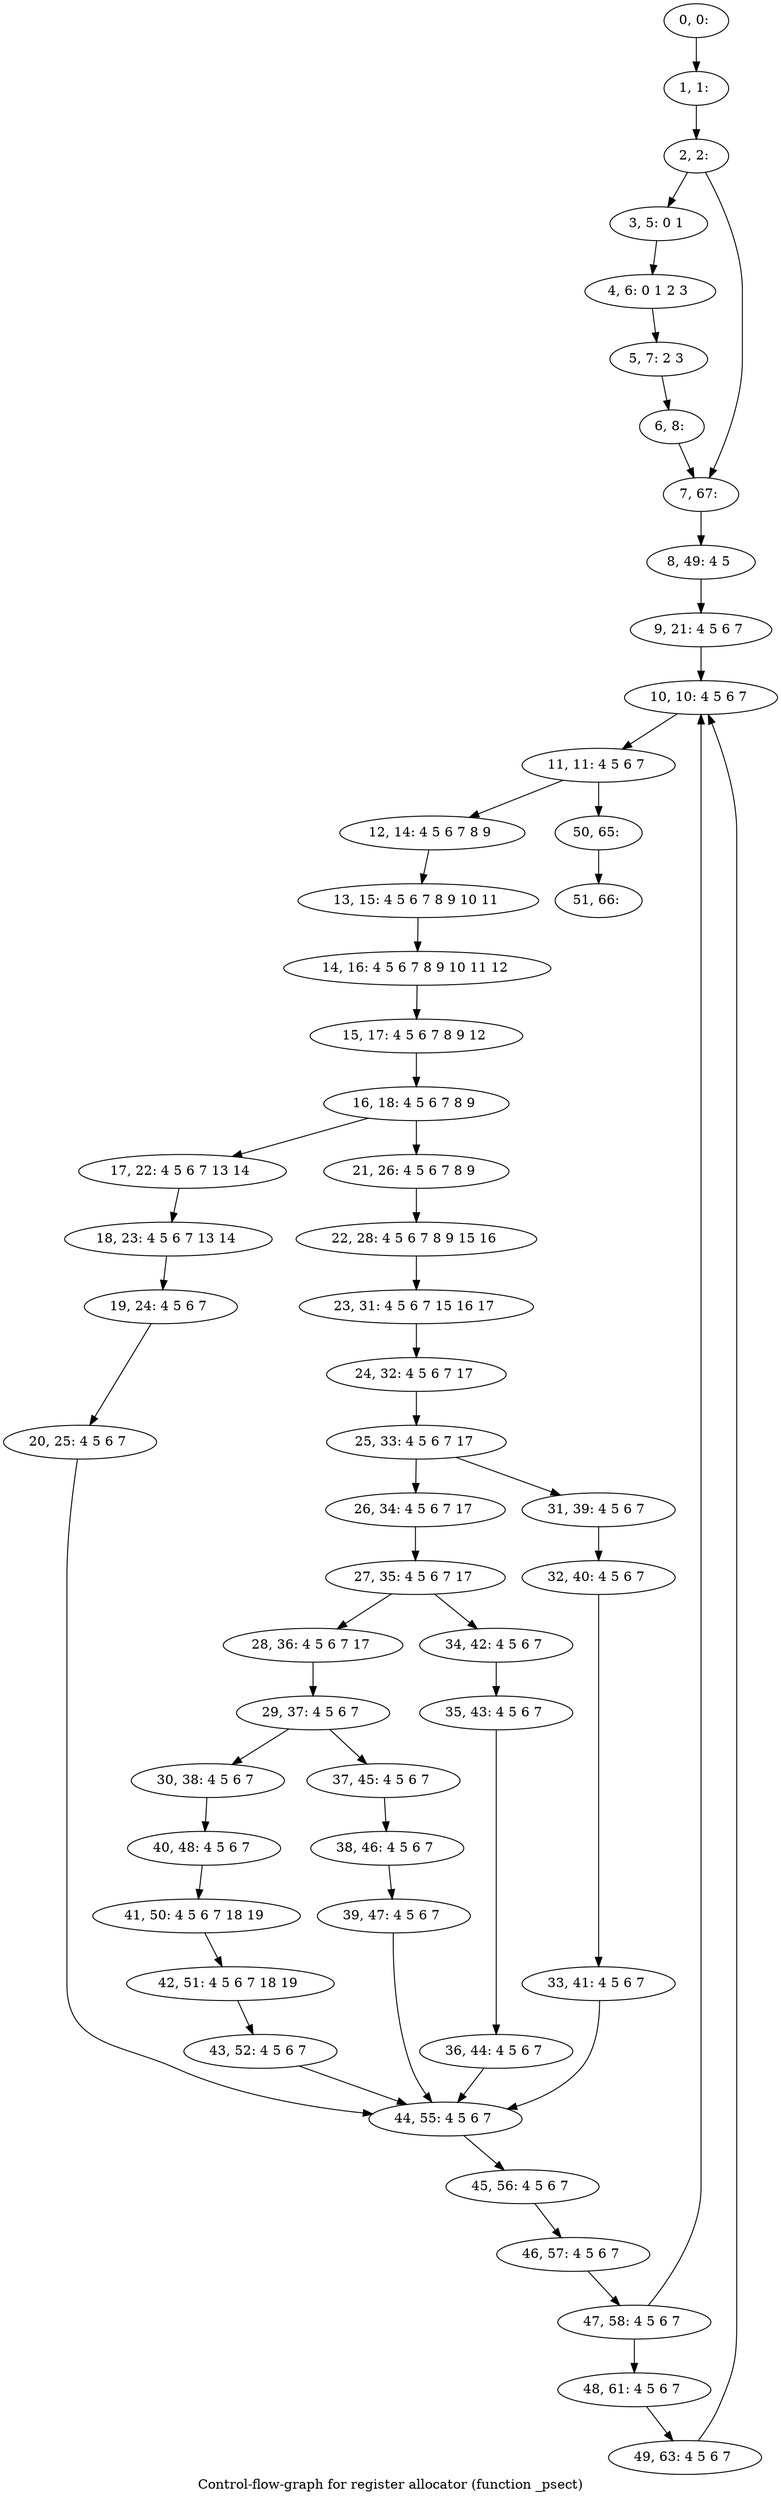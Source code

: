 digraph G {
graph [label="Control-flow-graph for register allocator (function _psect)"]
0[label="0, 0: "];
1[label="1, 1: "];
2[label="2, 2: "];
3[label="3, 5: 0 1 "];
4[label="4, 6: 0 1 2 3 "];
5[label="5, 7: 2 3 "];
6[label="6, 8: "];
7[label="7, 67: "];
8[label="8, 49: 4 5 "];
9[label="9, 21: 4 5 6 7 "];
10[label="10, 10: 4 5 6 7 "];
11[label="11, 11: 4 5 6 7 "];
12[label="12, 14: 4 5 6 7 8 9 "];
13[label="13, 15: 4 5 6 7 8 9 10 11 "];
14[label="14, 16: 4 5 6 7 8 9 10 11 12 "];
15[label="15, 17: 4 5 6 7 8 9 12 "];
16[label="16, 18: 4 5 6 7 8 9 "];
17[label="17, 22: 4 5 6 7 13 14 "];
18[label="18, 23: 4 5 6 7 13 14 "];
19[label="19, 24: 4 5 6 7 "];
20[label="20, 25: 4 5 6 7 "];
21[label="21, 26: 4 5 6 7 8 9 "];
22[label="22, 28: 4 5 6 7 8 9 15 16 "];
23[label="23, 31: 4 5 6 7 15 16 17 "];
24[label="24, 32: 4 5 6 7 17 "];
25[label="25, 33: 4 5 6 7 17 "];
26[label="26, 34: 4 5 6 7 17 "];
27[label="27, 35: 4 5 6 7 17 "];
28[label="28, 36: 4 5 6 7 17 "];
29[label="29, 37: 4 5 6 7 "];
30[label="30, 38: 4 5 6 7 "];
31[label="31, 39: 4 5 6 7 "];
32[label="32, 40: 4 5 6 7 "];
33[label="33, 41: 4 5 6 7 "];
34[label="34, 42: 4 5 6 7 "];
35[label="35, 43: 4 5 6 7 "];
36[label="36, 44: 4 5 6 7 "];
37[label="37, 45: 4 5 6 7 "];
38[label="38, 46: 4 5 6 7 "];
39[label="39, 47: 4 5 6 7 "];
40[label="40, 48: 4 5 6 7 "];
41[label="41, 50: 4 5 6 7 18 19 "];
42[label="42, 51: 4 5 6 7 18 19 "];
43[label="43, 52: 4 5 6 7 "];
44[label="44, 55: 4 5 6 7 "];
45[label="45, 56: 4 5 6 7 "];
46[label="46, 57: 4 5 6 7 "];
47[label="47, 58: 4 5 6 7 "];
48[label="48, 61: 4 5 6 7 "];
49[label="49, 63: 4 5 6 7 "];
50[label="50, 65: "];
51[label="51, 66: "];
0->1 ;
1->2 ;
2->3 ;
2->7 ;
3->4 ;
4->5 ;
5->6 ;
6->7 ;
7->8 ;
8->9 ;
9->10 ;
10->11 ;
11->12 ;
11->50 ;
12->13 ;
13->14 ;
14->15 ;
15->16 ;
16->17 ;
16->21 ;
17->18 ;
18->19 ;
19->20 ;
20->44 ;
21->22 ;
22->23 ;
23->24 ;
24->25 ;
25->26 ;
25->31 ;
26->27 ;
27->28 ;
27->34 ;
28->29 ;
29->30 ;
29->37 ;
30->40 ;
31->32 ;
32->33 ;
33->44 ;
34->35 ;
35->36 ;
36->44 ;
37->38 ;
38->39 ;
39->44 ;
40->41 ;
41->42 ;
42->43 ;
43->44 ;
44->45 ;
45->46 ;
46->47 ;
47->48 ;
47->10 ;
48->49 ;
49->10 ;
50->51 ;
}
